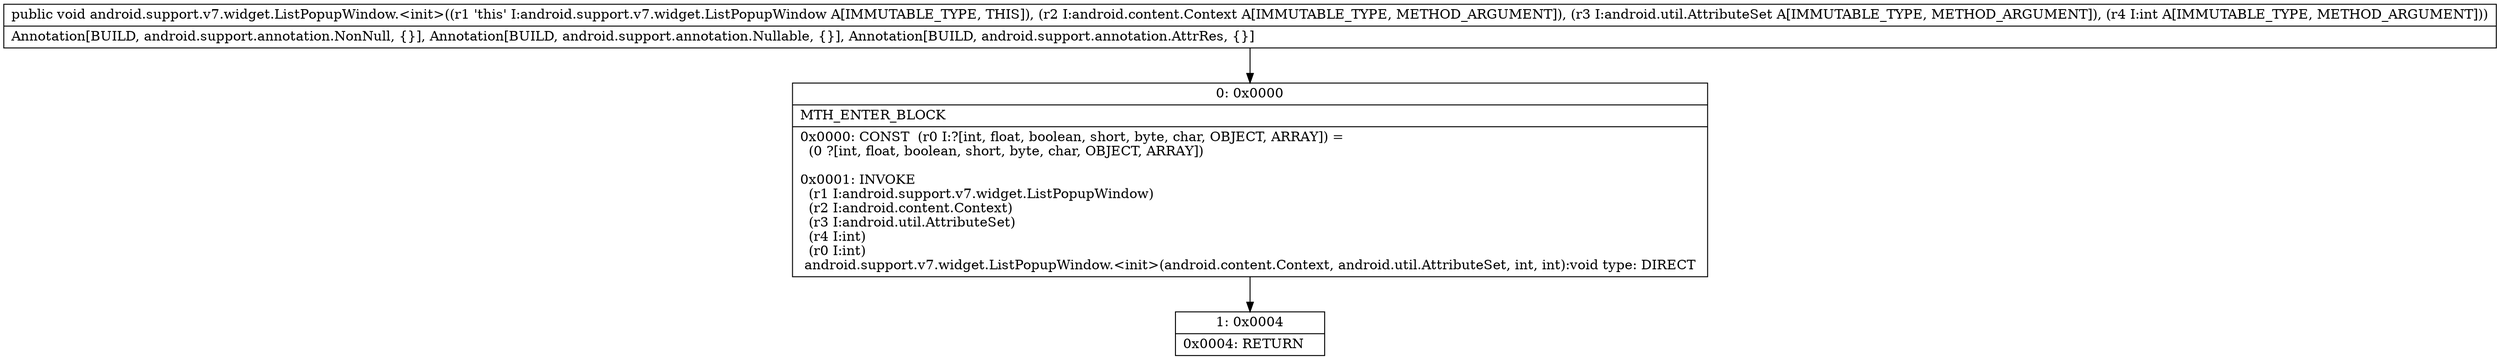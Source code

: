 digraph "CFG forandroid.support.v7.widget.ListPopupWindow.\<init\>(Landroid\/content\/Context;Landroid\/util\/AttributeSet;I)V" {
Node_0 [shape=record,label="{0\:\ 0x0000|MTH_ENTER_BLOCK\l|0x0000: CONST  (r0 I:?[int, float, boolean, short, byte, char, OBJECT, ARRAY]) = \l  (0 ?[int, float, boolean, short, byte, char, OBJECT, ARRAY])\l \l0x0001: INVOKE  \l  (r1 I:android.support.v7.widget.ListPopupWindow)\l  (r2 I:android.content.Context)\l  (r3 I:android.util.AttributeSet)\l  (r4 I:int)\l  (r0 I:int)\l android.support.v7.widget.ListPopupWindow.\<init\>(android.content.Context, android.util.AttributeSet, int, int):void type: DIRECT \l}"];
Node_1 [shape=record,label="{1\:\ 0x0004|0x0004: RETURN   \l}"];
MethodNode[shape=record,label="{public void android.support.v7.widget.ListPopupWindow.\<init\>((r1 'this' I:android.support.v7.widget.ListPopupWindow A[IMMUTABLE_TYPE, THIS]), (r2 I:android.content.Context A[IMMUTABLE_TYPE, METHOD_ARGUMENT]), (r3 I:android.util.AttributeSet A[IMMUTABLE_TYPE, METHOD_ARGUMENT]), (r4 I:int A[IMMUTABLE_TYPE, METHOD_ARGUMENT]))  | Annotation[BUILD, android.support.annotation.NonNull, \{\}], Annotation[BUILD, android.support.annotation.Nullable, \{\}], Annotation[BUILD, android.support.annotation.AttrRes, \{\}]\l}"];
MethodNode -> Node_0;
Node_0 -> Node_1;
}

